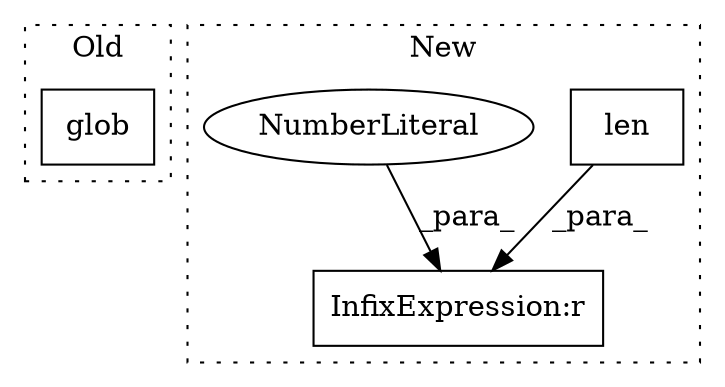 digraph G {
subgraph cluster0 {
1 [label="glob" a="32" s="701,765" l="5,1" shape="box"];
label = "Old";
style="dotted";
}
subgraph cluster1 {
2 [label="len" a="32" s="1160,1182" l="4,1" shape="box"];
3 [label="InfixExpression:r" a="27" s="1183" l="4" shape="box"];
4 [label="NumberLiteral" a="34" s="1187" l="1" shape="ellipse"];
label = "New";
style="dotted";
}
2 -> 3 [label="_para_"];
4 -> 3 [label="_para_"];
}
